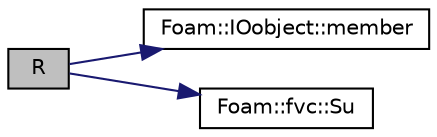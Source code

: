 digraph "R"
{
  bgcolor="transparent";
  edge [fontname="Helvetica",fontsize="10",labelfontname="Helvetica",labelfontsize="10"];
  node [fontname="Helvetica",fontsize="10",shape=record];
  rankdir="LR";
  Node1 [label="R",height=0.2,width=0.4,color="black", fillcolor="grey75", style="filled", fontcolor="black"];
  Node1 -> Node2 [color="midnightblue",fontsize="10",style="solid",fontname="Helvetica"];
  Node2 [label="Foam::IOobject::member",height=0.2,width=0.4,color="black",URL="$a01170.html#a258f50de4872dedfbfdac366a14014c7",tooltip="Return member (name without the extension) "];
  Node1 -> Node3 [color="midnightblue",fontsize="10",style="solid",fontname="Helvetica"];
  Node3 [label="Foam::fvc::Su",height=0.2,width=0.4,color="black",URL="$a10709.html#ac92e296062b7b025a96b82351c1d9b89"];
}

